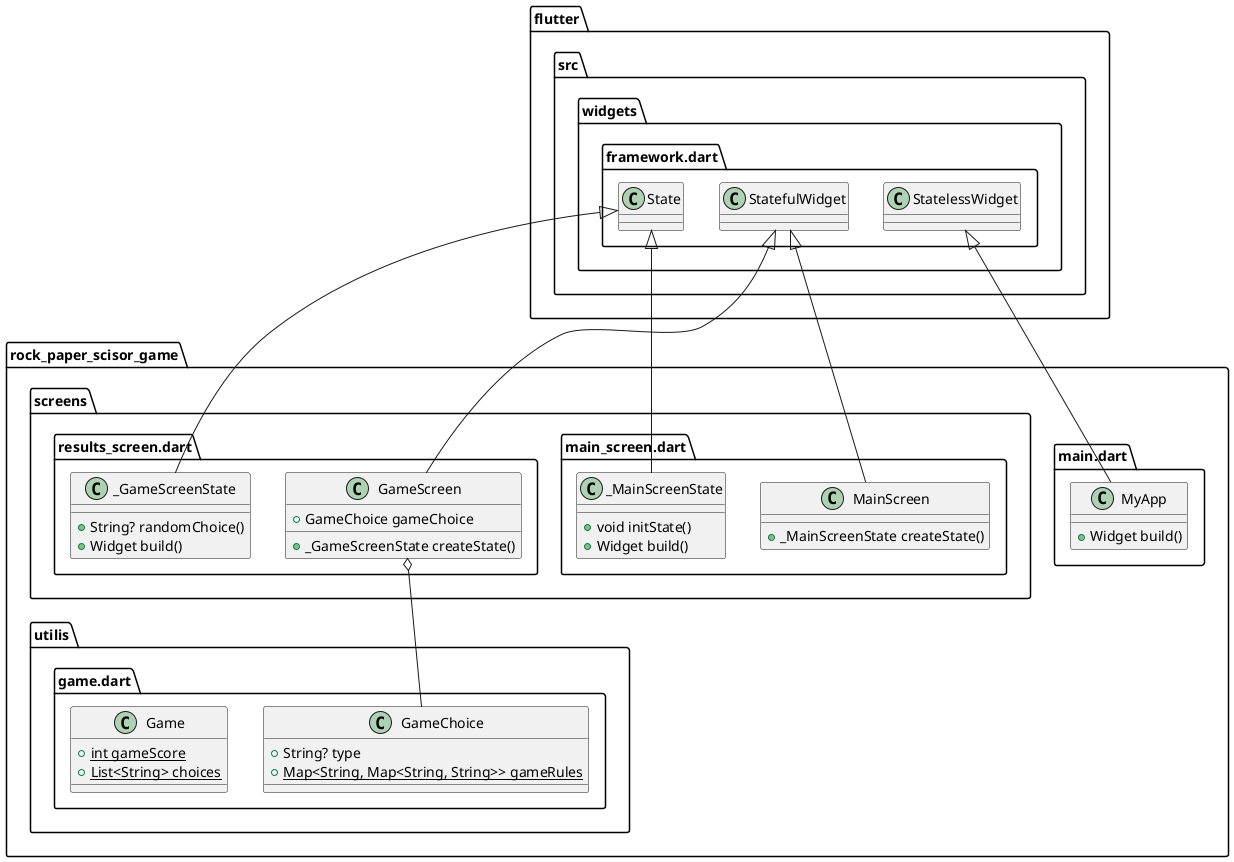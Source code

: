 @startuml
set namespaceSeparator ::

class "rock_paper_scisor_game::main.dart::MyApp" {
  +Widget build()
}

"flutter::src::widgets::framework.dart::StatelessWidget" <|-- "rock_paper_scisor_game::main.dart::MyApp"

class "rock_paper_scisor_game::screens::main_screen.dart::MainScreen" {
  +_MainScreenState createState()
}

"flutter::src::widgets::framework.dart::StatefulWidget" <|-- "rock_paper_scisor_game::screens::main_screen.dart::MainScreen"

class "rock_paper_scisor_game::screens::main_screen.dart::_MainScreenState" {
  +void initState()
  +Widget build()
}

"flutter::src::widgets::framework.dart::State" <|-- "rock_paper_scisor_game::screens::main_screen.dart::_MainScreenState"

class "rock_paper_scisor_game::screens::results_screen.dart::GameScreen" {
  +GameChoice gameChoice
  +_GameScreenState createState()
}

"rock_paper_scisor_game::screens::results_screen.dart::GameScreen" o-- "rock_paper_scisor_game::utilis::game.dart::GameChoice"
"flutter::src::widgets::framework.dart::StatefulWidget" <|-- "rock_paper_scisor_game::screens::results_screen.dart::GameScreen"

class "rock_paper_scisor_game::screens::results_screen.dart::_GameScreenState" {
  +String? randomChoice()
  +Widget build()
}

"flutter::src::widgets::framework.dart::State" <|-- "rock_paper_scisor_game::screens::results_screen.dart::_GameScreenState"

class "rock_paper_scisor_game::utilis::game.dart::Game" {
  {static} +int gameScore
  {static} +List<String> choices
}

class "rock_paper_scisor_game::utilis::game.dart::GameChoice" {
  +String? type
  {static} +Map<String, Map<String, String>> gameRules
}


@enduml
